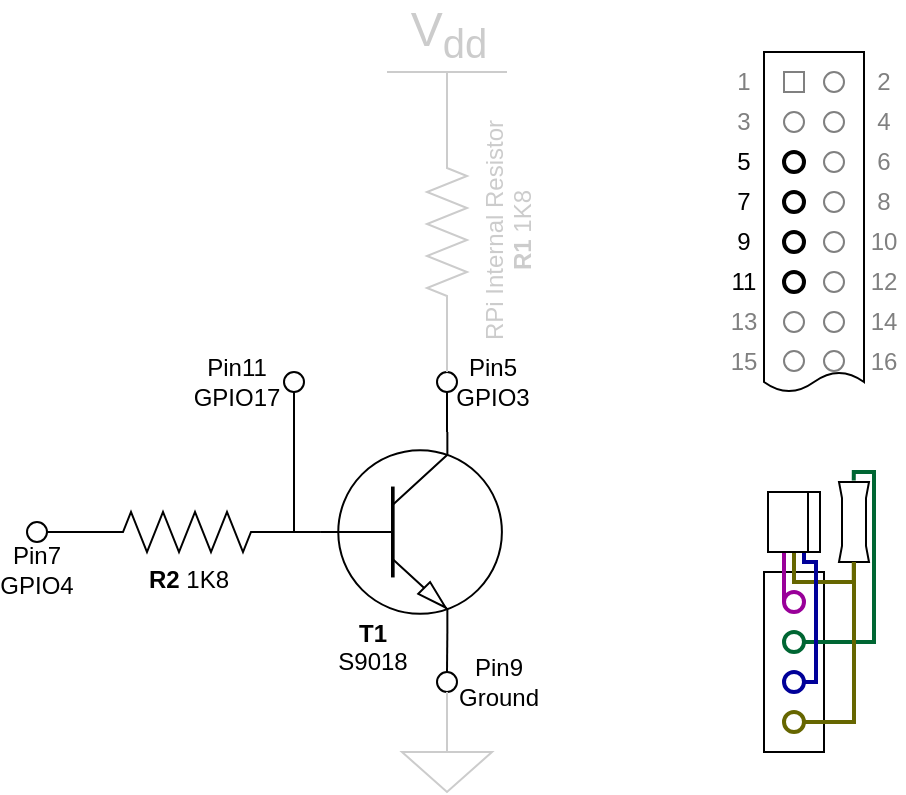 <mxfile compressed="false" version="15.4.0" type="device">
  <diagram id="yLkzPI8Vr3e382h7EjVX" name="Page-1">
    <mxGraphModel dx="1086" dy="839" grid="1" gridSize="10" guides="1" tooltips="1" connect="1" arrows="1" fold="1" page="1" pageScale="1" pageWidth="583" pageHeight="413" math="0" shadow="0">
      <root>
        <mxCell id="0" />
        <mxCell id="1" parent="0" />
        <mxCell id="fwZOz7FbSCuM_gzLJrCy-60" value="" style="shape=document;whiteSpace=wrap;html=1;boundedLbl=1;strokeWidth=1;size=0.059;" parent="1" vertex="1">
          <mxGeometry x="400" y="30" width="50" height="170" as="geometry" />
        </mxCell>
        <mxCell id="v-fmtwddR2TC4rrxByuw-1" value="RPi Internal Resistor&lt;br&gt;&lt;b&gt;R1&lt;/b&gt; 1K8" style="pointerEvents=1;verticalLabelPosition=bottom;shadow=0;dashed=0;align=center;html=1;verticalAlign=top;shape=mxgraph.electrical.resistors.resistor_2;rotation=-90;strokeColor=#CCCCCC;fontColor=#CCCCCC;" parent="1" vertex="1">
          <mxGeometry x="191.5" y="110" width="100" height="20" as="geometry" />
        </mxCell>
        <mxCell id="v-fmtwddR2TC4rrxByuw-2" value="&lt;b&gt;T1&lt;br&gt;&lt;/b&gt;S9018" style="verticalLabelPosition=bottom;shadow=0;dashed=0;align=center;html=1;verticalAlign=top;shape=mxgraph.electrical.transistors.npn_transistor_1;fontStyle=0;spacingRight=40;spacingTop=-13;" parent="1" vertex="1">
          <mxGeometry x="176" y="220" width="95" height="100" as="geometry" />
        </mxCell>
        <mxCell id="v-fmtwddR2TC4rrxByuw-8" value="" style="edgeStyle=orthogonalEdgeStyle;rounded=0;orthogonalLoop=1;jettySize=auto;html=1;endArrow=none;endFill=0;entryX=0;entryY=0.5;entryDx=0;entryDy=0;entryPerimeter=0;exitX=1;exitY=0.5;exitDx=0;exitDy=0;exitPerimeter=0;" parent="1" source="v-fmtwddR2TC4rrxByuw-3" target="v-fmtwddR2TC4rrxByuw-2" edge="1">
          <mxGeometry x="19" y="40" as="geometry">
            <mxPoint x="131.5" y="280" as="sourcePoint" />
            <mxPoint x="161.5" y="290" as="targetPoint" />
          </mxGeometry>
        </mxCell>
        <mxCell id="v-fmtwddR2TC4rrxByuw-3" value="&lt;b&gt;R2&lt;/b&gt; 1K8" style="pointerEvents=1;verticalLabelPosition=bottom;shadow=0;dashed=0;align=center;html=1;verticalAlign=top;shape=mxgraph.electrical.resistors.resistor_2;rotation=0;" parent="1" vertex="1">
          <mxGeometry x="61.5" y="260" width="100" height="20" as="geometry" />
        </mxCell>
        <mxCell id="v-fmtwddR2TC4rrxByuw-10" value="" style="edgeStyle=orthogonalEdgeStyle;rounded=0;orthogonalLoop=1;jettySize=auto;html=1;fontColor=#CCCCCC;endArrow=none;endFill=0;strokeColor=#000000;entryX=0.7;entryY=0;entryDx=0;entryDy=0;entryPerimeter=0;" parent="1" source="v-fmtwddR2TC4rrxByuw-9" target="v-fmtwddR2TC4rrxByuw-2" edge="1">
          <mxGeometry x="19" y="40" as="geometry">
            <mxPoint x="321.5" y="210" as="targetPoint" />
          </mxGeometry>
        </mxCell>
        <mxCell id="v-fmtwddR2TC4rrxByuw-9" value="" style="ellipse;whiteSpace=wrap;html=1;aspect=fixed;fontColor=#CCCCCC;strokeColor=#000000;align=left;verticalAlign=top;" parent="1" vertex="1">
          <mxGeometry x="236.5" y="190" width="10" height="10" as="geometry" />
        </mxCell>
        <mxCell id="v-fmtwddR2TC4rrxByuw-7" value="" style="edgeStyle=orthogonalEdgeStyle;rounded=0;orthogonalLoop=1;jettySize=auto;html=1;endArrow=none;endFill=0;exitX=0;exitY=0.5;exitDx=0;exitDy=0;exitPerimeter=0;entryX=0.5;entryY=0;entryDx=0;entryDy=0;strokeColor=#CCCCCC;" parent="1" source="v-fmtwddR2TC4rrxByuw-1" target="v-fmtwddR2TC4rrxByuw-9" edge="1">
          <mxGeometry x="19" y="40" as="geometry">
            <mxPoint x="331.5" y="250" as="sourcePoint" />
            <mxPoint x="511.5" y="150" as="targetPoint" />
          </mxGeometry>
        </mxCell>
        <mxCell id="v-fmtwddR2TC4rrxByuw-11" value="" style="ellipse;whiteSpace=wrap;html=1;aspect=fixed;fontColor=#CCCCCC;strokeColor=#000000;align=left;verticalAlign=top;" parent="1" vertex="1">
          <mxGeometry x="236.5" y="340" width="10" height="10" as="geometry" />
        </mxCell>
        <mxCell id="v-fmtwddR2TC4rrxByuw-12" value="" style="edgeStyle=orthogonalEdgeStyle;rounded=0;orthogonalLoop=1;jettySize=auto;html=1;fontColor=#CCCCCC;endArrow=none;endFill=0;strokeColor=#000000;exitX=0.7;exitY=1;exitDx=0;exitDy=0;exitPerimeter=0;entryX=0.5;entryY=0;entryDx=0;entryDy=0;" parent="1" source="v-fmtwddR2TC4rrxByuw-2" target="v-fmtwddR2TC4rrxByuw-11" edge="1">
          <mxGeometry x="19" y="40" as="geometry">
            <mxPoint x="251.5" y="210" as="sourcePoint" />
            <mxPoint x="251.5" y="340" as="targetPoint" />
          </mxGeometry>
        </mxCell>
        <mxCell id="v-fmtwddR2TC4rrxByuw-13" value="" style="pointerEvents=1;verticalLabelPosition=bottom;shadow=0;dashed=0;align=center;html=1;verticalAlign=top;shape=mxgraph.electrical.signal_sources.signal_ground;fontColor=#CCCCCC;strokeColor=#CCCCCC;" parent="1" vertex="1">
          <mxGeometry x="219" y="370" width="45" height="30" as="geometry" />
        </mxCell>
        <mxCell id="v-fmtwddR2TC4rrxByuw-14" value="" style="edgeStyle=orthogonalEdgeStyle;rounded=0;orthogonalLoop=1;jettySize=auto;html=1;fontColor=#CCCCCC;endArrow=none;endFill=0;strokeColor=#CCCCCC;" parent="1" source="v-fmtwddR2TC4rrxByuw-11" target="v-fmtwddR2TC4rrxByuw-13" edge="1">
          <mxGeometry x="19" y="40" as="geometry" />
        </mxCell>
        <mxCell id="v-fmtwddR2TC4rrxByuw-15" value="V&lt;sub&gt;dd&lt;/sub&gt;" style="verticalLabelPosition=top;verticalAlign=bottom;shape=mxgraph.electrical.signal_sources.vdd;shadow=0;dashed=0;align=center;strokeWidth=1;fontSize=24;html=1;flipV=1;fontColor=#CCCCCC;strokeColor=#CCCCCC;" parent="1" vertex="1">
          <mxGeometry x="211.5" y="40" width="60" height="40" as="geometry" />
        </mxCell>
        <mxCell id="v-fmtwddR2TC4rrxByuw-16" value="" style="edgeStyle=orthogonalEdgeStyle;rounded=0;orthogonalLoop=1;jettySize=auto;html=1;endArrow=none;endFill=0;exitX=0.5;exitY=0;exitDx=0;exitDy=0;exitPerimeter=0;entryX=1;entryY=0.5;entryDx=0;entryDy=0;strokeColor=#CCCCCC;entryPerimeter=0;" parent="1" source="v-fmtwddR2TC4rrxByuw-15" target="v-fmtwddR2TC4rrxByuw-1" edge="1">
          <mxGeometry x="19" y="40" as="geometry">
            <mxPoint x="241.5" y="170" as="sourcePoint" />
            <mxPoint x="241.5" y="190" as="targetPoint" />
          </mxGeometry>
        </mxCell>
        <mxCell id="v-fmtwddR2TC4rrxByuw-17" value="" style="ellipse;whiteSpace=wrap;html=1;aspect=fixed;fontColor=#000000;strokeColor=#000000;align=center;verticalAlign=top;spacingTop=4;" parent="1" vertex="1">
          <mxGeometry x="31.5" y="265" width="10" height="10" as="geometry" />
        </mxCell>
        <mxCell id="v-fmtwddR2TC4rrxByuw-18" value="" style="edgeStyle=orthogonalEdgeStyle;rounded=0;orthogonalLoop=1;jettySize=auto;html=1;fontColor=#CCCCCC;endArrow=none;endFill=0;strokeColor=#000000;entryX=1;entryY=0.5;entryDx=0;entryDy=0;exitX=0;exitY=0.5;exitDx=0;exitDy=0;exitPerimeter=0;" parent="1" source="v-fmtwddR2TC4rrxByuw-3" target="v-fmtwddR2TC4rrxByuw-17" edge="1">
          <mxGeometry x="19" y="40" as="geometry">
            <mxPoint x="251.5" y="210" as="sourcePoint" />
            <mxPoint x="251.682" y="230" as="targetPoint" />
          </mxGeometry>
        </mxCell>
        <mxCell id="v-fmtwddR2TC4rrxByuw-19" value="Pin7&lt;br&gt;GPIO4" style="text;html=1;strokeColor=none;fillColor=none;align=center;verticalAlign=middle;whiteSpace=wrap;rounded=0;fontColor=#000000;" parent="1" vertex="1">
          <mxGeometry x="19" y="276" width="35" height="25" as="geometry" />
        </mxCell>
        <mxCell id="v-fmtwddR2TC4rrxByuw-20" value="Pin5&lt;br&gt;GPIO3" style="text;html=1;strokeColor=none;fillColor=none;align=center;verticalAlign=middle;whiteSpace=wrap;rounded=0;fontColor=#000000;" parent="1" vertex="1">
          <mxGeometry x="246.5" y="182.5" width="35" height="25" as="geometry" />
        </mxCell>
        <mxCell id="v-fmtwddR2TC4rrxByuw-21" value="Pin9&lt;br&gt;Ground" style="text;html=1;strokeColor=none;fillColor=none;align=center;verticalAlign=middle;whiteSpace=wrap;rounded=0;fontColor=#000000;" parent="1" vertex="1">
          <mxGeometry x="249.5" y="332.5" width="35" height="25" as="geometry" />
        </mxCell>
        <mxCell id="fwZOz7FbSCuM_gzLJrCy-4" value="" style="whiteSpace=wrap;html=1;aspect=fixed;fontColor=#CCCCCC;strokeColor=#808080;align=left;verticalAlign=top;" parent="1" vertex="1">
          <mxGeometry x="410" y="40" width="10" height="10" as="geometry" />
        </mxCell>
        <mxCell id="fwZOz7FbSCuM_gzLJrCy-5" value="" style="ellipse;whiteSpace=wrap;html=1;aspect=fixed;fontColor=#CCCCCC;strokeColor=#808080;align=left;verticalAlign=top;" parent="1" vertex="1">
          <mxGeometry x="430" y="40" width="10" height="10" as="geometry" />
        </mxCell>
        <mxCell id="fwZOz7FbSCuM_gzLJrCy-6" value="" style="ellipse;whiteSpace=wrap;html=1;aspect=fixed;fontColor=#CCCCCC;strokeColor=#808080;align=left;verticalAlign=top;" parent="1" vertex="1">
          <mxGeometry x="410" y="60" width="10" height="10" as="geometry" />
        </mxCell>
        <mxCell id="fwZOz7FbSCuM_gzLJrCy-7" value="" style="ellipse;whiteSpace=wrap;html=1;aspect=fixed;fontColor=#CCCCCC;strokeColor=#808080;align=left;verticalAlign=top;" parent="1" vertex="1">
          <mxGeometry x="430" y="60" width="10" height="10" as="geometry" />
        </mxCell>
        <mxCell id="fwZOz7FbSCuM_gzLJrCy-8" value="" style="ellipse;whiteSpace=wrap;html=1;aspect=fixed;fontColor=#CCCCCC;strokeColor=#000000;align=left;verticalAlign=top;strokeWidth=2;" parent="1" vertex="1">
          <mxGeometry x="410" y="80" width="10" height="10" as="geometry" />
        </mxCell>
        <mxCell id="fwZOz7FbSCuM_gzLJrCy-9" value="" style="ellipse;whiteSpace=wrap;html=1;aspect=fixed;fontColor=#CCCCCC;strokeColor=#808080;align=left;verticalAlign=top;strokeWidth=1;" parent="1" vertex="1">
          <mxGeometry x="430" y="80" width="10" height="10" as="geometry" />
        </mxCell>
        <mxCell id="fwZOz7FbSCuM_gzLJrCy-10" value="" style="ellipse;whiteSpace=wrap;html=1;aspect=fixed;fontColor=#CCCCCC;strokeColor=#000000;align=left;verticalAlign=top;strokeWidth=2;" parent="1" vertex="1">
          <mxGeometry x="410" y="100" width="10" height="10" as="geometry" />
        </mxCell>
        <mxCell id="fwZOz7FbSCuM_gzLJrCy-11" value="" style="ellipse;whiteSpace=wrap;html=1;aspect=fixed;fontColor=#CCCCCC;strokeColor=#808080;align=left;verticalAlign=top;strokeWidth=1;" parent="1" vertex="1">
          <mxGeometry x="430" y="100" width="10" height="10" as="geometry" />
        </mxCell>
        <mxCell id="fwZOz7FbSCuM_gzLJrCy-12" value="" style="ellipse;whiteSpace=wrap;html=1;aspect=fixed;fontColor=#CCCCCC;strokeColor=#000000;align=left;verticalAlign=top;strokeWidth=2;" parent="1" vertex="1">
          <mxGeometry x="410" y="120" width="10" height="10" as="geometry" />
        </mxCell>
        <mxCell id="fwZOz7FbSCuM_gzLJrCy-13" value="" style="ellipse;whiteSpace=wrap;html=1;aspect=fixed;fontColor=#CCCCCC;strokeColor=#808080;align=left;verticalAlign=top;" parent="1" vertex="1">
          <mxGeometry x="430" y="120" width="10" height="10" as="geometry" />
        </mxCell>
        <mxCell id="fwZOz7FbSCuM_gzLJrCy-47" value="5" style="text;html=1;strokeColor=none;fillColor=none;align=center;verticalAlign=middle;whiteSpace=wrap;rounded=0;" parent="1" vertex="1">
          <mxGeometry x="380" y="80" width="20" height="10" as="geometry" />
        </mxCell>
        <mxCell id="fwZOz7FbSCuM_gzLJrCy-48" value="7" style="text;html=1;strokeColor=none;fillColor=none;align=center;verticalAlign=middle;whiteSpace=wrap;rounded=0;" parent="1" vertex="1">
          <mxGeometry x="380" y="100" width="20" height="10" as="geometry" />
        </mxCell>
        <mxCell id="fwZOz7FbSCuM_gzLJrCy-49" value="6" style="text;html=1;strokeColor=none;fillColor=none;align=center;verticalAlign=middle;whiteSpace=wrap;rounded=0;fontColor=#808080;" parent="1" vertex="1">
          <mxGeometry x="450" y="80" width="20" height="10" as="geometry" />
        </mxCell>
        <mxCell id="fwZOz7FbSCuM_gzLJrCy-53" value="1" style="text;html=1;strokeColor=none;fillColor=none;align=center;verticalAlign=middle;whiteSpace=wrap;rounded=0;fontColor=#808080;" parent="1" vertex="1">
          <mxGeometry x="380" y="40" width="20" height="10" as="geometry" />
        </mxCell>
        <mxCell id="fwZOz7FbSCuM_gzLJrCy-54" value="3" style="text;html=1;strokeColor=none;fillColor=none;align=center;verticalAlign=middle;whiteSpace=wrap;rounded=0;fontColor=#808080;" parent="1" vertex="1">
          <mxGeometry x="380" y="60" width="20" height="10" as="geometry" />
        </mxCell>
        <mxCell id="fwZOz7FbSCuM_gzLJrCy-55" value="2" style="text;html=1;strokeColor=none;fillColor=none;align=center;verticalAlign=middle;whiteSpace=wrap;rounded=0;fontColor=#808080;" parent="1" vertex="1">
          <mxGeometry x="450" y="40" width="20" height="10" as="geometry" />
        </mxCell>
        <mxCell id="fwZOz7FbSCuM_gzLJrCy-56" value="4" style="text;html=1;strokeColor=none;fillColor=none;align=center;verticalAlign=middle;whiteSpace=wrap;rounded=0;fontColor=#808080;" parent="1" vertex="1">
          <mxGeometry x="450" y="60" width="20" height="10" as="geometry" />
        </mxCell>
        <mxCell id="fwZOz7FbSCuM_gzLJrCy-57" value="8" style="text;html=1;strokeColor=none;fillColor=none;align=center;verticalAlign=middle;whiteSpace=wrap;rounded=0;fontColor=#808080;" parent="1" vertex="1">
          <mxGeometry x="450" y="100" width="20" height="10" as="geometry" />
        </mxCell>
        <mxCell id="fwZOz7FbSCuM_gzLJrCy-58" value="9" style="text;html=1;strokeColor=none;fillColor=none;align=center;verticalAlign=middle;whiteSpace=wrap;rounded=0;fontColor=#000000;" parent="1" vertex="1">
          <mxGeometry x="380" y="120" width="20" height="10" as="geometry" />
        </mxCell>
        <mxCell id="fwZOz7FbSCuM_gzLJrCy-59" value="10" style="text;html=1;strokeColor=none;fillColor=none;align=center;verticalAlign=middle;whiteSpace=wrap;rounded=0;fontColor=#808080;" parent="1" vertex="1">
          <mxGeometry x="450" y="120" width="20" height="10" as="geometry" />
        </mxCell>
        <mxCell id="-bFpRFItub2n8NtExYry-1" value="" style="edgeStyle=orthogonalEdgeStyle;rounded=0;orthogonalLoop=1;jettySize=auto;html=1;fontColor=#CCCCCC;endArrow=none;endFill=0;strokeColor=#000000;" parent="1" source="-bFpRFItub2n8NtExYry-2" edge="1">
          <mxGeometry x="-56" y="40" as="geometry">
            <mxPoint x="165" y="270" as="targetPoint" />
          </mxGeometry>
        </mxCell>
        <mxCell id="-bFpRFItub2n8NtExYry-2" value="" style="ellipse;whiteSpace=wrap;html=1;aspect=fixed;fontColor=#CCCCCC;strokeColor=#000000;align=left;verticalAlign=top;" parent="1" vertex="1">
          <mxGeometry x="160" y="190" width="10" height="10" as="geometry" />
        </mxCell>
        <mxCell id="-bFpRFItub2n8NtExYry-3" value="Pin11&lt;br&gt;GPIO17" style="text;html=1;strokeColor=none;fillColor=none;align=center;verticalAlign=middle;whiteSpace=wrap;rounded=0;fontColor=#000000;" parent="1" vertex="1">
          <mxGeometry x="119" y="182" width="35" height="25" as="geometry" />
        </mxCell>
        <mxCell id="2mcaeyFC8XVBKooJCG-j-1" value="" style="ellipse;whiteSpace=wrap;html=1;aspect=fixed;fontColor=#CCCCCC;strokeColor=#000000;align=left;verticalAlign=top;strokeWidth=2;" parent="1" vertex="1">
          <mxGeometry x="410" y="140" width="10" height="10" as="geometry" />
        </mxCell>
        <mxCell id="2mcaeyFC8XVBKooJCG-j-2" value="" style="ellipse;whiteSpace=wrap;html=1;aspect=fixed;fontColor=#CCCCCC;strokeColor=#808080;align=left;verticalAlign=top;" parent="1" vertex="1">
          <mxGeometry x="430" y="140" width="10" height="10" as="geometry" />
        </mxCell>
        <mxCell id="2mcaeyFC8XVBKooJCG-j-3" value="11" style="text;html=1;strokeColor=none;fillColor=none;align=center;verticalAlign=middle;whiteSpace=wrap;rounded=0;fontColor=#000000;" parent="1" vertex="1">
          <mxGeometry x="380" y="140" width="20" height="10" as="geometry" />
        </mxCell>
        <mxCell id="2mcaeyFC8XVBKooJCG-j-4" value="12" style="text;html=1;strokeColor=none;fillColor=none;align=center;verticalAlign=middle;whiteSpace=wrap;rounded=0;fontColor=#808080;" parent="1" vertex="1">
          <mxGeometry x="450" y="140" width="20" height="10" as="geometry" />
        </mxCell>
        <mxCell id="2mcaeyFC8XVBKooJCG-j-9" value="" style="ellipse;whiteSpace=wrap;html=1;aspect=fixed;fontColor=#CCCCCC;strokeColor=#808080;align=left;verticalAlign=top;" parent="1" vertex="1">
          <mxGeometry x="410" y="160" width="10" height="10" as="geometry" />
        </mxCell>
        <mxCell id="2mcaeyFC8XVBKooJCG-j-10" value="" style="ellipse;whiteSpace=wrap;html=1;aspect=fixed;fontColor=#CCCCCC;strokeColor=#808080;align=left;verticalAlign=top;" parent="1" vertex="1">
          <mxGeometry x="430" y="160" width="10" height="10" as="geometry" />
        </mxCell>
        <mxCell id="2mcaeyFC8XVBKooJCG-j-11" value="13" style="text;html=1;strokeColor=none;fillColor=none;align=center;verticalAlign=middle;whiteSpace=wrap;rounded=0;fontColor=#808080;" parent="1" vertex="1">
          <mxGeometry x="380" y="160" width="20" height="10" as="geometry" />
        </mxCell>
        <mxCell id="2mcaeyFC8XVBKooJCG-j-12" value="14" style="text;html=1;strokeColor=none;fillColor=none;align=center;verticalAlign=middle;whiteSpace=wrap;rounded=0;fontColor=#808080;" parent="1" vertex="1">
          <mxGeometry x="450" y="160" width="20" height="10" as="geometry" />
        </mxCell>
        <mxCell id="2mcaeyFC8XVBKooJCG-j-13" value="" style="ellipse;whiteSpace=wrap;html=1;aspect=fixed;fontColor=#CCCCCC;strokeColor=#808080;align=left;verticalAlign=top;" parent="1" vertex="1">
          <mxGeometry x="410" y="179.5" width="10" height="10" as="geometry" />
        </mxCell>
        <mxCell id="2mcaeyFC8XVBKooJCG-j-14" value="" style="ellipse;whiteSpace=wrap;html=1;aspect=fixed;fontColor=#CCCCCC;strokeColor=#808080;align=left;verticalAlign=top;" parent="1" vertex="1">
          <mxGeometry x="430" y="179.5" width="10" height="10" as="geometry" />
        </mxCell>
        <mxCell id="2mcaeyFC8XVBKooJCG-j-15" value="15" style="text;html=1;strokeColor=none;fillColor=none;align=center;verticalAlign=middle;whiteSpace=wrap;rounded=0;fontColor=#808080;" parent="1" vertex="1">
          <mxGeometry x="380" y="179.5" width="20" height="10" as="geometry" />
        </mxCell>
        <mxCell id="2mcaeyFC8XVBKooJCG-j-16" value="16" style="text;html=1;strokeColor=none;fillColor=none;align=center;verticalAlign=middle;whiteSpace=wrap;rounded=0;fontColor=#808080;" parent="1" vertex="1">
          <mxGeometry x="450" y="179.5" width="20" height="10" as="geometry" />
        </mxCell>
        <mxCell id="2mcaeyFC8XVBKooJCG-j-17" value="" style="rounded=0;whiteSpace=wrap;html=1;fontColor=#000000;strokeColor=#000000;strokeWidth=1;" parent="1" vertex="1">
          <mxGeometry x="400" y="290" width="30" height="90" as="geometry" />
        </mxCell>
        <mxCell id="2mcaeyFC8XVBKooJCG-j-18" value="" style="ellipse;whiteSpace=wrap;html=1;aspect=fixed;fontColor=#CCCCCC;strokeColor=#990099;align=left;verticalAlign=top;strokeWidth=2;" parent="1" vertex="1">
          <mxGeometry x="410" y="300" width="10" height="10" as="geometry" />
        </mxCell>
        <mxCell id="2mcaeyFC8XVBKooJCG-j-19" value="" style="ellipse;whiteSpace=wrap;html=1;aspect=fixed;fontColor=#CCCCCC;strokeColor=#006633;align=left;verticalAlign=top;strokeWidth=2;" parent="1" vertex="1">
          <mxGeometry x="410" y="320" width="10" height="10" as="geometry" />
        </mxCell>
        <mxCell id="2mcaeyFC8XVBKooJCG-j-20" value="" style="ellipse;whiteSpace=wrap;html=1;aspect=fixed;fontColor=#CCCCCC;strokeColor=#000099;align=left;verticalAlign=top;strokeWidth=2;" parent="1" vertex="1">
          <mxGeometry x="410" y="340" width="10" height="10" as="geometry" />
        </mxCell>
        <mxCell id="2mcaeyFC8XVBKooJCG-j-21" value="" style="ellipse;whiteSpace=wrap;html=1;aspect=fixed;fontColor=#CCCCCC;strokeColor=#666600;align=left;verticalAlign=top;strokeWidth=2;" parent="1" vertex="1">
          <mxGeometry x="410" y="360" width="10" height="10" as="geometry" />
        </mxCell>
        <mxCell id="2mcaeyFC8XVBKooJCG-j-26" style="rounded=0;orthogonalLoop=1;jettySize=auto;html=1;fontColor=#000000;endArrow=none;endFill=0;edgeStyle=orthogonalEdgeStyle;endSize=6;strokeWidth=2;strokeColor=#990099;" parent="1" source="2mcaeyFC8XVBKooJCG-j-22" target="2mcaeyFC8XVBKooJCG-j-18" edge="1">
          <mxGeometry relative="1" as="geometry">
            <Array as="points">
              <mxPoint x="410" y="292" />
              <mxPoint x="410" y="292" />
            </Array>
          </mxGeometry>
        </mxCell>
        <mxCell id="2mcaeyFC8XVBKooJCG-j-27" value="" style="verticalLabelPosition=bottom;verticalAlign=top;html=1;shape=mxgraph.basic.polygon;polyCoords=[[0.25,0],[0.75,0],[0.7,0.2],[0.7,0.8],[0.75,1],[0.25,1],[0.3,0.8],[0.3,0.2]];polyline=0;fontColor=#000000;strokeColor=#000000;strokeWidth=1;" parent="1" vertex="1">
          <mxGeometry x="430" y="245" width="30" height="40" as="geometry" />
        </mxCell>
        <mxCell id="2mcaeyFC8XVBKooJCG-j-29" style="edgeStyle=orthogonalEdgeStyle;rounded=0;orthogonalLoop=1;jettySize=auto;html=1;fontColor=#000000;endArrow=none;endFill=0;endSize=6;strokeWidth=2;entryX=0.496;entryY=1.002;entryDx=0;entryDy=0;entryPerimeter=0;strokeColor=#666600;" parent="1" source="2mcaeyFC8XVBKooJCG-j-22" target="2mcaeyFC8XVBKooJCG-j-27" edge="1">
          <mxGeometry relative="1" as="geometry">
            <mxPoint x="412" y="280" as="sourcePoint" />
            <mxPoint x="444.88" y="300.08" as="targetPoint" />
            <Array as="points">
              <mxPoint x="415" y="295" />
              <mxPoint x="445" y="295" />
            </Array>
          </mxGeometry>
        </mxCell>
        <mxCell id="2mcaeyFC8XVBKooJCG-j-30" style="edgeStyle=orthogonalEdgeStyle;rounded=0;orthogonalLoop=1;jettySize=auto;html=1;fontColor=#000000;endArrow=none;endFill=0;endSize=6;strokeWidth=2;entryX=0.496;entryY=-0.019;entryDx=0;entryDy=0;entryPerimeter=0;strokeColor=#006633;" parent="1" source="2mcaeyFC8XVBKooJCG-j-19" target="2mcaeyFC8XVBKooJCG-j-27" edge="1">
          <mxGeometry relative="1" as="geometry">
            <mxPoint x="425" y="290" as="sourcePoint" />
            <mxPoint x="454.88" y="295.08" as="targetPoint" />
            <Array as="points">
              <mxPoint x="455" y="325" />
              <mxPoint x="455" y="240" />
              <mxPoint x="445" y="240" />
            </Array>
          </mxGeometry>
        </mxCell>
        <mxCell id="2mcaeyFC8XVBKooJCG-j-31" style="edgeStyle=orthogonalEdgeStyle;rounded=0;orthogonalLoop=1;jettySize=auto;html=1;fontColor=#000000;endArrow=none;endFill=0;endSize=6;strokeWidth=2;strokeColor=#000099;" parent="1" source="2mcaeyFC8XVBKooJCG-j-23" target="2mcaeyFC8XVBKooJCG-j-20" edge="1">
          <mxGeometry relative="1" as="geometry">
            <mxPoint x="480" y="295" as="sourcePoint" />
            <mxPoint x="454.88" y="295.08" as="targetPoint" />
            <Array as="points">
              <mxPoint x="420" y="285" />
              <mxPoint x="426" y="285" />
              <mxPoint x="426" y="345" />
            </Array>
          </mxGeometry>
        </mxCell>
        <mxCell id="2mcaeyFC8XVBKooJCG-j-32" style="edgeStyle=orthogonalEdgeStyle;rounded=0;orthogonalLoop=1;jettySize=auto;html=1;fontColor=#000000;endArrow=none;endFill=0;endSize=6;strokeWidth=2;entryX=1;entryY=0.5;entryDx=0;entryDy=0;strokeColor=#666600;" parent="1" source="2mcaeyFC8XVBKooJCG-j-27" target="2mcaeyFC8XVBKooJCG-j-21" edge="1">
          <mxGeometry relative="1" as="geometry">
            <mxPoint x="425" y="290" as="sourcePoint" />
            <mxPoint x="454.88" y="295.08" as="targetPoint" />
            <Array as="points">
              <mxPoint x="445" y="365" />
            </Array>
          </mxGeometry>
        </mxCell>
        <mxCell id="2mcaeyFC8XVBKooJCG-j-25" value="" style="group" parent="1" vertex="1" connectable="0">
          <mxGeometry x="402" y="250" width="26" height="30" as="geometry" />
        </mxCell>
        <mxCell id="2mcaeyFC8XVBKooJCG-j-23" value="" style="rounded=0;whiteSpace=wrap;html=1;fontColor=#000000;strokeColor=#000000;strokeWidth=1;" parent="2mcaeyFC8XVBKooJCG-j-25" vertex="1">
          <mxGeometry x="6" width="20" height="30" as="geometry" />
        </mxCell>
        <mxCell id="2mcaeyFC8XVBKooJCG-j-22" value="" style="rounded=0;whiteSpace=wrap;html=1;fontColor=#000000;strokeColor=#000000;strokeWidth=1;" parent="2mcaeyFC8XVBKooJCG-j-25" vertex="1">
          <mxGeometry width="20" height="30" as="geometry" />
        </mxCell>
      </root>
    </mxGraphModel>
  </diagram>
</mxfile>
